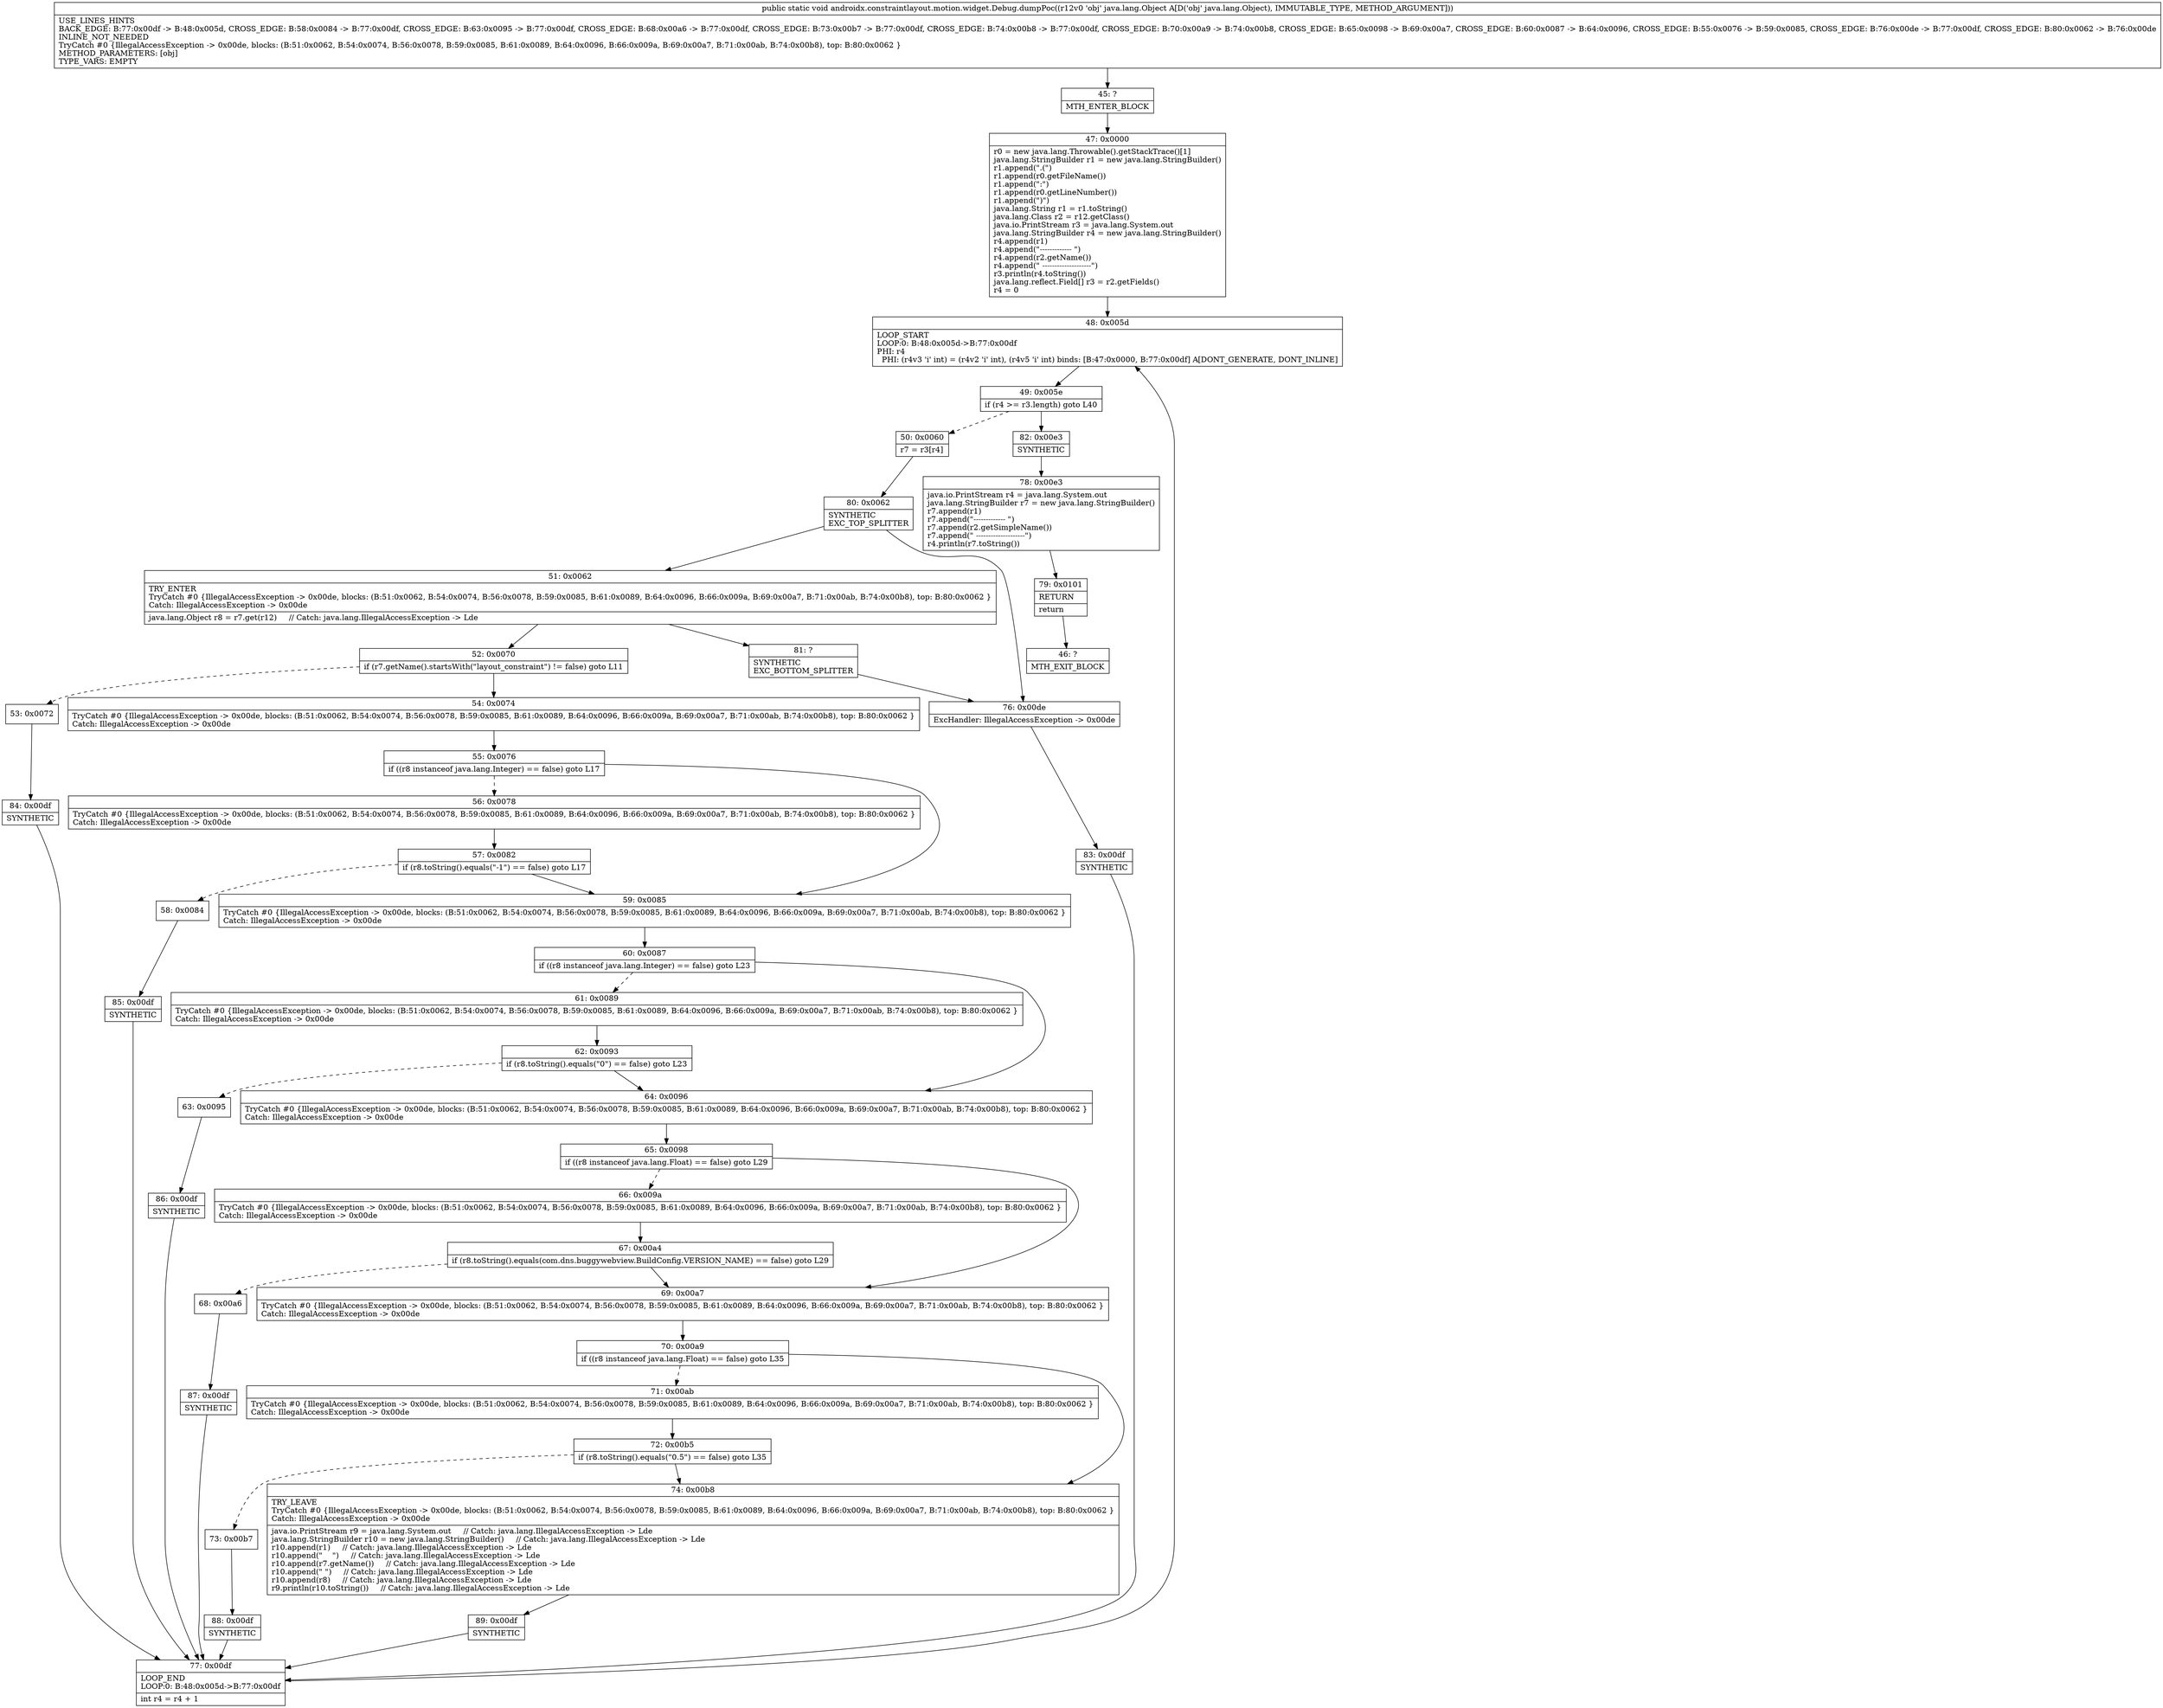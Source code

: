 digraph "CFG forandroidx.constraintlayout.motion.widget.Debug.dumpPoc(Ljava\/lang\/Object;)V" {
Node_45 [shape=record,label="{45\:\ ?|MTH_ENTER_BLOCK\l}"];
Node_47 [shape=record,label="{47\:\ 0x0000|r0 = new java.lang.Throwable().getStackTrace()[1]\ljava.lang.StringBuilder r1 = new java.lang.StringBuilder()\lr1.append(\".(\")\lr1.append(r0.getFileName())\lr1.append(\":\")\lr1.append(r0.getLineNumber())\lr1.append(\")\")\ljava.lang.String r1 = r1.toString()\ljava.lang.Class r2 = r12.getClass()\ljava.io.PrintStream r3 = java.lang.System.out\ljava.lang.StringBuilder r4 = new java.lang.StringBuilder()\lr4.append(r1)\lr4.append(\"\-\-\-\-\-\-\-\-\-\-\-\-\- \")\lr4.append(r2.getName())\lr4.append(\" \-\-\-\-\-\-\-\-\-\-\-\-\-\-\-\-\-\-\-\-\")\lr3.println(r4.toString())\ljava.lang.reflect.Field[] r3 = r2.getFields()\lr4 = 0\l}"];
Node_48 [shape=record,label="{48\:\ 0x005d|LOOP_START\lLOOP:0: B:48:0x005d\-\>B:77:0x00df\lPHI: r4 \l  PHI: (r4v3 'i' int) = (r4v2 'i' int), (r4v5 'i' int) binds: [B:47:0x0000, B:77:0x00df] A[DONT_GENERATE, DONT_INLINE]\l}"];
Node_49 [shape=record,label="{49\:\ 0x005e|if (r4 \>= r3.length) goto L40\l}"];
Node_50 [shape=record,label="{50\:\ 0x0060|r7 = r3[r4]\l}"];
Node_80 [shape=record,label="{80\:\ 0x0062|SYNTHETIC\lEXC_TOP_SPLITTER\l}"];
Node_51 [shape=record,label="{51\:\ 0x0062|TRY_ENTER\lTryCatch #0 \{IllegalAccessException \-\> 0x00de, blocks: (B:51:0x0062, B:54:0x0074, B:56:0x0078, B:59:0x0085, B:61:0x0089, B:64:0x0096, B:66:0x009a, B:69:0x00a7, B:71:0x00ab, B:74:0x00b8), top: B:80:0x0062 \}\lCatch: IllegalAccessException \-\> 0x00de\l|java.lang.Object r8 = r7.get(r12)     \/\/ Catch: java.lang.IllegalAccessException \-\> Lde\l}"];
Node_52 [shape=record,label="{52\:\ 0x0070|if (r7.getName().startsWith(\"layout_constraint\") != false) goto L11\l}"];
Node_53 [shape=record,label="{53\:\ 0x0072}"];
Node_84 [shape=record,label="{84\:\ 0x00df|SYNTHETIC\l}"];
Node_77 [shape=record,label="{77\:\ 0x00df|LOOP_END\lLOOP:0: B:48:0x005d\-\>B:77:0x00df\l|int r4 = r4 + 1\l}"];
Node_54 [shape=record,label="{54\:\ 0x0074|TryCatch #0 \{IllegalAccessException \-\> 0x00de, blocks: (B:51:0x0062, B:54:0x0074, B:56:0x0078, B:59:0x0085, B:61:0x0089, B:64:0x0096, B:66:0x009a, B:69:0x00a7, B:71:0x00ab, B:74:0x00b8), top: B:80:0x0062 \}\lCatch: IllegalAccessException \-\> 0x00de\l}"];
Node_55 [shape=record,label="{55\:\ 0x0076|if ((r8 instanceof java.lang.Integer) == false) goto L17\l}"];
Node_56 [shape=record,label="{56\:\ 0x0078|TryCatch #0 \{IllegalAccessException \-\> 0x00de, blocks: (B:51:0x0062, B:54:0x0074, B:56:0x0078, B:59:0x0085, B:61:0x0089, B:64:0x0096, B:66:0x009a, B:69:0x00a7, B:71:0x00ab, B:74:0x00b8), top: B:80:0x0062 \}\lCatch: IllegalAccessException \-\> 0x00de\l}"];
Node_57 [shape=record,label="{57\:\ 0x0082|if (r8.toString().equals(\"\-1\") == false) goto L17\l}"];
Node_58 [shape=record,label="{58\:\ 0x0084}"];
Node_85 [shape=record,label="{85\:\ 0x00df|SYNTHETIC\l}"];
Node_59 [shape=record,label="{59\:\ 0x0085|TryCatch #0 \{IllegalAccessException \-\> 0x00de, blocks: (B:51:0x0062, B:54:0x0074, B:56:0x0078, B:59:0x0085, B:61:0x0089, B:64:0x0096, B:66:0x009a, B:69:0x00a7, B:71:0x00ab, B:74:0x00b8), top: B:80:0x0062 \}\lCatch: IllegalAccessException \-\> 0x00de\l}"];
Node_60 [shape=record,label="{60\:\ 0x0087|if ((r8 instanceof java.lang.Integer) == false) goto L23\l}"];
Node_61 [shape=record,label="{61\:\ 0x0089|TryCatch #0 \{IllegalAccessException \-\> 0x00de, blocks: (B:51:0x0062, B:54:0x0074, B:56:0x0078, B:59:0x0085, B:61:0x0089, B:64:0x0096, B:66:0x009a, B:69:0x00a7, B:71:0x00ab, B:74:0x00b8), top: B:80:0x0062 \}\lCatch: IllegalAccessException \-\> 0x00de\l}"];
Node_62 [shape=record,label="{62\:\ 0x0093|if (r8.toString().equals(\"0\") == false) goto L23\l}"];
Node_63 [shape=record,label="{63\:\ 0x0095}"];
Node_86 [shape=record,label="{86\:\ 0x00df|SYNTHETIC\l}"];
Node_64 [shape=record,label="{64\:\ 0x0096|TryCatch #0 \{IllegalAccessException \-\> 0x00de, blocks: (B:51:0x0062, B:54:0x0074, B:56:0x0078, B:59:0x0085, B:61:0x0089, B:64:0x0096, B:66:0x009a, B:69:0x00a7, B:71:0x00ab, B:74:0x00b8), top: B:80:0x0062 \}\lCatch: IllegalAccessException \-\> 0x00de\l}"];
Node_65 [shape=record,label="{65\:\ 0x0098|if ((r8 instanceof java.lang.Float) == false) goto L29\l}"];
Node_66 [shape=record,label="{66\:\ 0x009a|TryCatch #0 \{IllegalAccessException \-\> 0x00de, blocks: (B:51:0x0062, B:54:0x0074, B:56:0x0078, B:59:0x0085, B:61:0x0089, B:64:0x0096, B:66:0x009a, B:69:0x00a7, B:71:0x00ab, B:74:0x00b8), top: B:80:0x0062 \}\lCatch: IllegalAccessException \-\> 0x00de\l}"];
Node_67 [shape=record,label="{67\:\ 0x00a4|if (r8.toString().equals(com.dns.buggywebview.BuildConfig.VERSION_NAME) == false) goto L29\l}"];
Node_68 [shape=record,label="{68\:\ 0x00a6}"];
Node_87 [shape=record,label="{87\:\ 0x00df|SYNTHETIC\l}"];
Node_69 [shape=record,label="{69\:\ 0x00a7|TryCatch #0 \{IllegalAccessException \-\> 0x00de, blocks: (B:51:0x0062, B:54:0x0074, B:56:0x0078, B:59:0x0085, B:61:0x0089, B:64:0x0096, B:66:0x009a, B:69:0x00a7, B:71:0x00ab, B:74:0x00b8), top: B:80:0x0062 \}\lCatch: IllegalAccessException \-\> 0x00de\l}"];
Node_70 [shape=record,label="{70\:\ 0x00a9|if ((r8 instanceof java.lang.Float) == false) goto L35\l}"];
Node_71 [shape=record,label="{71\:\ 0x00ab|TryCatch #0 \{IllegalAccessException \-\> 0x00de, blocks: (B:51:0x0062, B:54:0x0074, B:56:0x0078, B:59:0x0085, B:61:0x0089, B:64:0x0096, B:66:0x009a, B:69:0x00a7, B:71:0x00ab, B:74:0x00b8), top: B:80:0x0062 \}\lCatch: IllegalAccessException \-\> 0x00de\l}"];
Node_72 [shape=record,label="{72\:\ 0x00b5|if (r8.toString().equals(\"0.5\") == false) goto L35\l}"];
Node_73 [shape=record,label="{73\:\ 0x00b7}"];
Node_88 [shape=record,label="{88\:\ 0x00df|SYNTHETIC\l}"];
Node_74 [shape=record,label="{74\:\ 0x00b8|TRY_LEAVE\lTryCatch #0 \{IllegalAccessException \-\> 0x00de, blocks: (B:51:0x0062, B:54:0x0074, B:56:0x0078, B:59:0x0085, B:61:0x0089, B:64:0x0096, B:66:0x009a, B:69:0x00a7, B:71:0x00ab, B:74:0x00b8), top: B:80:0x0062 \}\lCatch: IllegalAccessException \-\> 0x00de\l|java.io.PrintStream r9 = java.lang.System.out     \/\/ Catch: java.lang.IllegalAccessException \-\> Lde\ljava.lang.StringBuilder r10 = new java.lang.StringBuilder()     \/\/ Catch: java.lang.IllegalAccessException \-\> Lde\lr10.append(r1)     \/\/ Catch: java.lang.IllegalAccessException \-\> Lde\lr10.append(\"    \")     \/\/ Catch: java.lang.IllegalAccessException \-\> Lde\lr10.append(r7.getName())     \/\/ Catch: java.lang.IllegalAccessException \-\> Lde\lr10.append(\" \")     \/\/ Catch: java.lang.IllegalAccessException \-\> Lde\lr10.append(r8)     \/\/ Catch: java.lang.IllegalAccessException \-\> Lde\lr9.println(r10.toString())     \/\/ Catch: java.lang.IllegalAccessException \-\> Lde\l}"];
Node_89 [shape=record,label="{89\:\ 0x00df|SYNTHETIC\l}"];
Node_81 [shape=record,label="{81\:\ ?|SYNTHETIC\lEXC_BOTTOM_SPLITTER\l}"];
Node_76 [shape=record,label="{76\:\ 0x00de|ExcHandler: IllegalAccessException \-\> 0x00de\l}"];
Node_83 [shape=record,label="{83\:\ 0x00df|SYNTHETIC\l}"];
Node_82 [shape=record,label="{82\:\ 0x00e3|SYNTHETIC\l}"];
Node_78 [shape=record,label="{78\:\ 0x00e3|java.io.PrintStream r4 = java.lang.System.out\ljava.lang.StringBuilder r7 = new java.lang.StringBuilder()\lr7.append(r1)\lr7.append(\"\-\-\-\-\-\-\-\-\-\-\-\-\- \")\lr7.append(r2.getSimpleName())\lr7.append(\" \-\-\-\-\-\-\-\-\-\-\-\-\-\-\-\-\-\-\-\-\")\lr4.println(r7.toString())\l}"];
Node_79 [shape=record,label="{79\:\ 0x0101|RETURN\l|return\l}"];
Node_46 [shape=record,label="{46\:\ ?|MTH_EXIT_BLOCK\l}"];
MethodNode[shape=record,label="{public static void androidx.constraintlayout.motion.widget.Debug.dumpPoc((r12v0 'obj' java.lang.Object A[D('obj' java.lang.Object), IMMUTABLE_TYPE, METHOD_ARGUMENT]))  | USE_LINES_HINTS\lBACK_EDGE: B:77:0x00df \-\> B:48:0x005d, CROSS_EDGE: B:58:0x0084 \-\> B:77:0x00df, CROSS_EDGE: B:63:0x0095 \-\> B:77:0x00df, CROSS_EDGE: B:68:0x00a6 \-\> B:77:0x00df, CROSS_EDGE: B:73:0x00b7 \-\> B:77:0x00df, CROSS_EDGE: B:74:0x00b8 \-\> B:77:0x00df, CROSS_EDGE: B:70:0x00a9 \-\> B:74:0x00b8, CROSS_EDGE: B:65:0x0098 \-\> B:69:0x00a7, CROSS_EDGE: B:60:0x0087 \-\> B:64:0x0096, CROSS_EDGE: B:55:0x0076 \-\> B:59:0x0085, CROSS_EDGE: B:76:0x00de \-\> B:77:0x00df, CROSS_EDGE: B:80:0x0062 \-\> B:76:0x00de\lINLINE_NOT_NEEDED\lTryCatch #0 \{IllegalAccessException \-\> 0x00de, blocks: (B:51:0x0062, B:54:0x0074, B:56:0x0078, B:59:0x0085, B:61:0x0089, B:64:0x0096, B:66:0x009a, B:69:0x00a7, B:71:0x00ab, B:74:0x00b8), top: B:80:0x0062 \}\lMETHOD_PARAMETERS: [obj]\lTYPE_VARS: EMPTY\l}"];
MethodNode -> Node_45;Node_45 -> Node_47;
Node_47 -> Node_48;
Node_48 -> Node_49;
Node_49 -> Node_50[style=dashed];
Node_49 -> Node_82;
Node_50 -> Node_80;
Node_80 -> Node_51;
Node_80 -> Node_76;
Node_51 -> Node_52;
Node_51 -> Node_81;
Node_52 -> Node_53[style=dashed];
Node_52 -> Node_54;
Node_53 -> Node_84;
Node_84 -> Node_77;
Node_77 -> Node_48;
Node_54 -> Node_55;
Node_55 -> Node_56[style=dashed];
Node_55 -> Node_59;
Node_56 -> Node_57;
Node_57 -> Node_58[style=dashed];
Node_57 -> Node_59;
Node_58 -> Node_85;
Node_85 -> Node_77;
Node_59 -> Node_60;
Node_60 -> Node_61[style=dashed];
Node_60 -> Node_64;
Node_61 -> Node_62;
Node_62 -> Node_63[style=dashed];
Node_62 -> Node_64;
Node_63 -> Node_86;
Node_86 -> Node_77;
Node_64 -> Node_65;
Node_65 -> Node_66[style=dashed];
Node_65 -> Node_69;
Node_66 -> Node_67;
Node_67 -> Node_68[style=dashed];
Node_67 -> Node_69;
Node_68 -> Node_87;
Node_87 -> Node_77;
Node_69 -> Node_70;
Node_70 -> Node_71[style=dashed];
Node_70 -> Node_74;
Node_71 -> Node_72;
Node_72 -> Node_73[style=dashed];
Node_72 -> Node_74;
Node_73 -> Node_88;
Node_88 -> Node_77;
Node_74 -> Node_89;
Node_89 -> Node_77;
Node_81 -> Node_76;
Node_76 -> Node_83;
Node_83 -> Node_77;
Node_82 -> Node_78;
Node_78 -> Node_79;
Node_79 -> Node_46;
}

